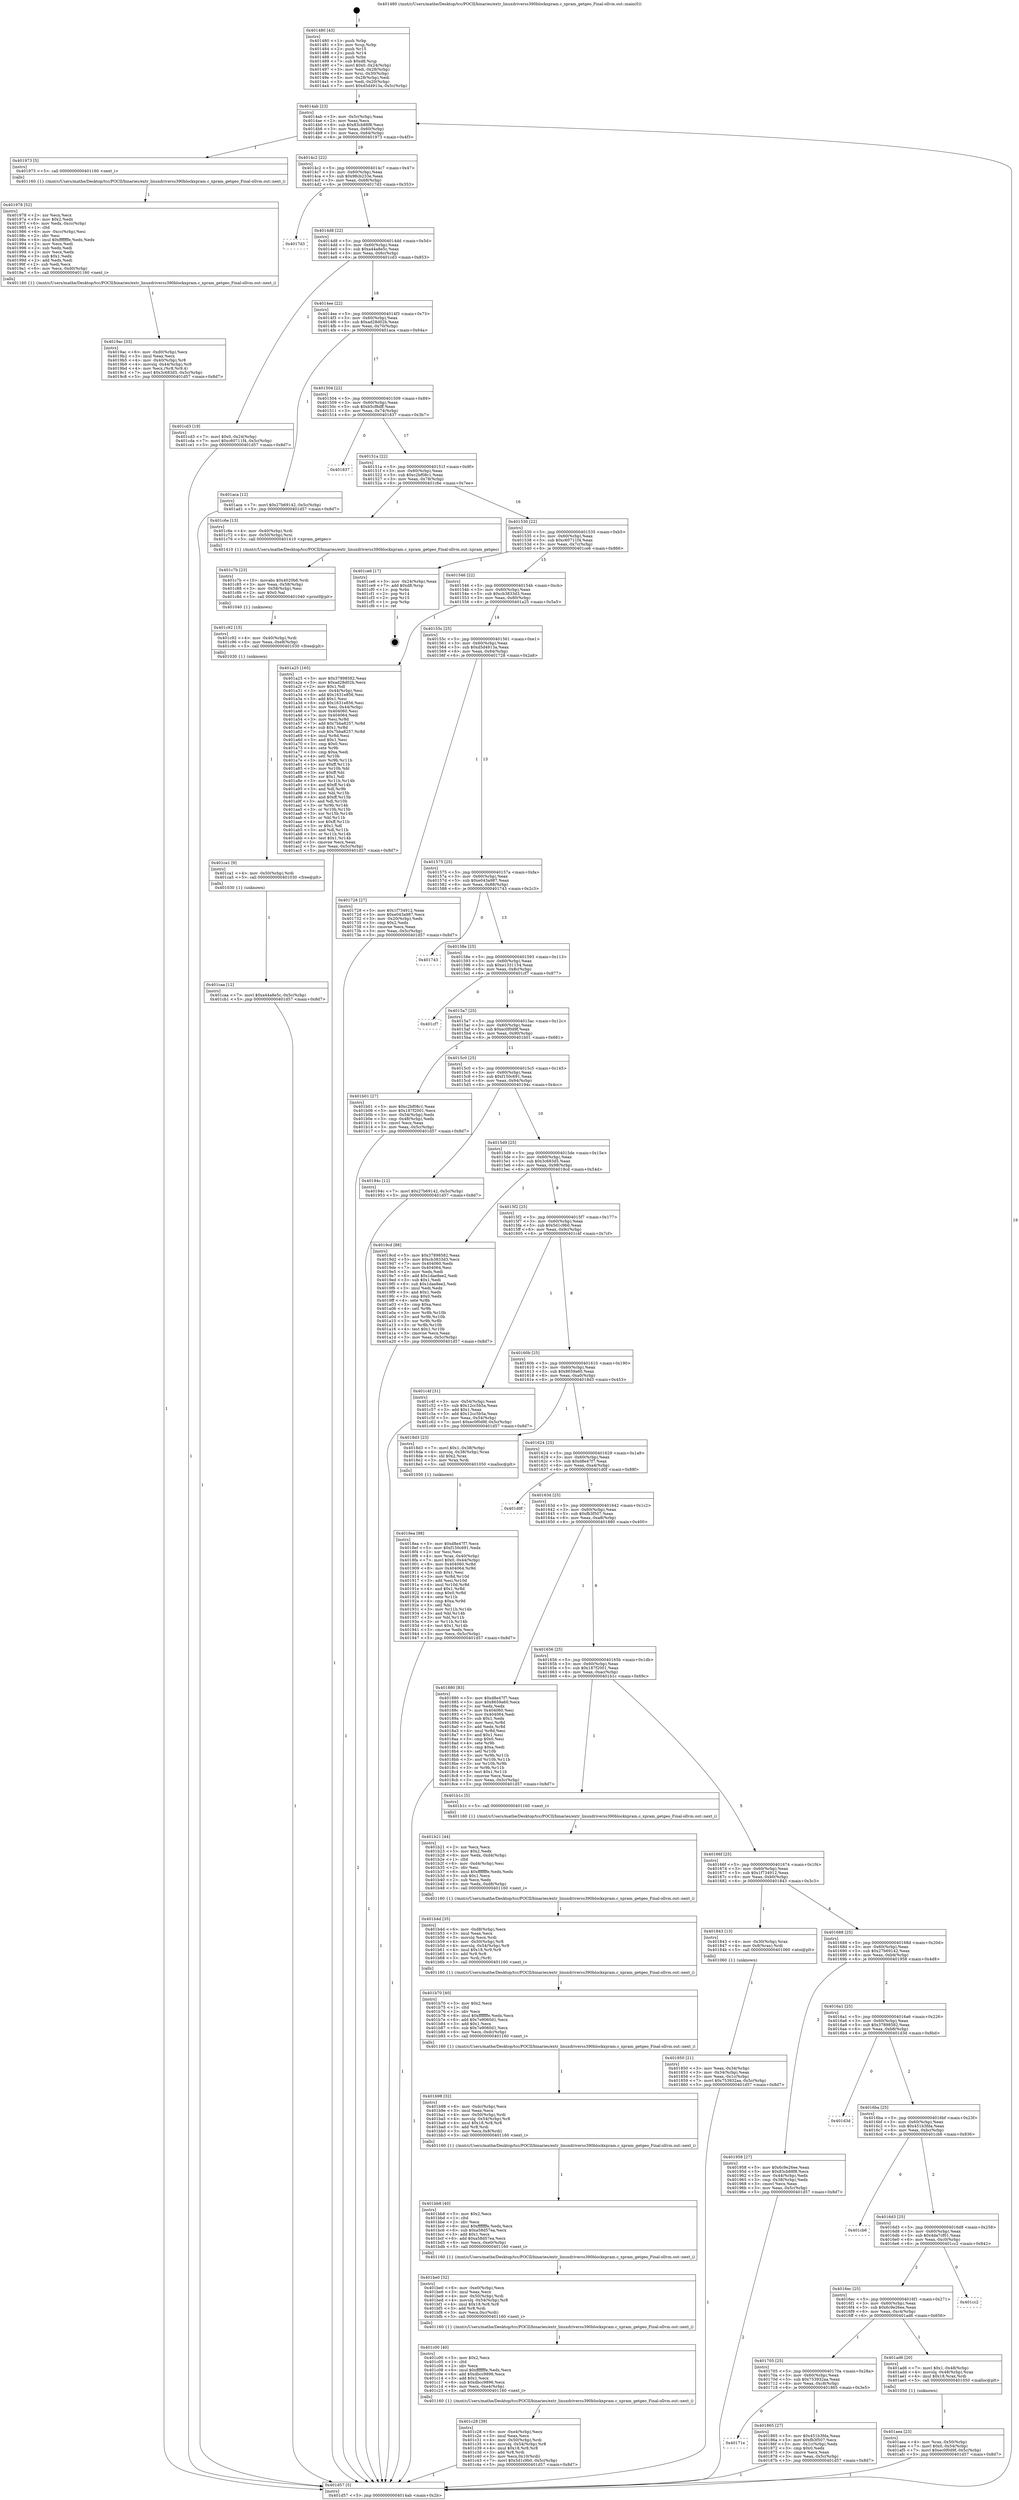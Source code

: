 digraph "0x401480" {
  label = "0x401480 (/mnt/c/Users/mathe/Desktop/tcc/POCII/binaries/extr_linuxdriverss390blockxpram.c_xpram_getgeo_Final-ollvm.out::main(0))"
  labelloc = "t"
  node[shape=record]

  Entry [label="",width=0.3,height=0.3,shape=circle,fillcolor=black,style=filled]
  "0x4014ab" [label="{
     0x4014ab [23]\l
     | [instrs]\l
     &nbsp;&nbsp;0x4014ab \<+3\>: mov -0x5c(%rbp),%eax\l
     &nbsp;&nbsp;0x4014ae \<+2\>: mov %eax,%ecx\l
     &nbsp;&nbsp;0x4014b0 \<+6\>: sub $0x83cb88f8,%ecx\l
     &nbsp;&nbsp;0x4014b6 \<+3\>: mov %eax,-0x60(%rbp)\l
     &nbsp;&nbsp;0x4014b9 \<+3\>: mov %ecx,-0x64(%rbp)\l
     &nbsp;&nbsp;0x4014bc \<+6\>: je 0000000000401973 \<main+0x4f3\>\l
  }"]
  "0x401973" [label="{
     0x401973 [5]\l
     | [instrs]\l
     &nbsp;&nbsp;0x401973 \<+5\>: call 0000000000401160 \<next_i\>\l
     | [calls]\l
     &nbsp;&nbsp;0x401160 \{1\} (/mnt/c/Users/mathe/Desktop/tcc/POCII/binaries/extr_linuxdriverss390blockxpram.c_xpram_getgeo_Final-ollvm.out::next_i)\l
  }"]
  "0x4014c2" [label="{
     0x4014c2 [22]\l
     | [instrs]\l
     &nbsp;&nbsp;0x4014c2 \<+5\>: jmp 00000000004014c7 \<main+0x47\>\l
     &nbsp;&nbsp;0x4014c7 \<+3\>: mov -0x60(%rbp),%eax\l
     &nbsp;&nbsp;0x4014ca \<+5\>: sub $0x98cb233e,%eax\l
     &nbsp;&nbsp;0x4014cf \<+3\>: mov %eax,-0x68(%rbp)\l
     &nbsp;&nbsp;0x4014d2 \<+6\>: je 00000000004017d3 \<main+0x353\>\l
  }"]
  Exit [label="",width=0.3,height=0.3,shape=circle,fillcolor=black,style=filled,peripheries=2]
  "0x4017d3" [label="{
     0x4017d3\l
  }", style=dashed]
  "0x4014d8" [label="{
     0x4014d8 [22]\l
     | [instrs]\l
     &nbsp;&nbsp;0x4014d8 \<+5\>: jmp 00000000004014dd \<main+0x5d\>\l
     &nbsp;&nbsp;0x4014dd \<+3\>: mov -0x60(%rbp),%eax\l
     &nbsp;&nbsp;0x4014e0 \<+5\>: sub $0xa44a8e5c,%eax\l
     &nbsp;&nbsp;0x4014e5 \<+3\>: mov %eax,-0x6c(%rbp)\l
     &nbsp;&nbsp;0x4014e8 \<+6\>: je 0000000000401cd3 \<main+0x853\>\l
  }"]
  "0x401caa" [label="{
     0x401caa [12]\l
     | [instrs]\l
     &nbsp;&nbsp;0x401caa \<+7\>: movl $0xa44a8e5c,-0x5c(%rbp)\l
     &nbsp;&nbsp;0x401cb1 \<+5\>: jmp 0000000000401d57 \<main+0x8d7\>\l
  }"]
  "0x401cd3" [label="{
     0x401cd3 [19]\l
     | [instrs]\l
     &nbsp;&nbsp;0x401cd3 \<+7\>: movl $0x0,-0x24(%rbp)\l
     &nbsp;&nbsp;0x401cda \<+7\>: movl $0xc60711f4,-0x5c(%rbp)\l
     &nbsp;&nbsp;0x401ce1 \<+5\>: jmp 0000000000401d57 \<main+0x8d7\>\l
  }"]
  "0x4014ee" [label="{
     0x4014ee [22]\l
     | [instrs]\l
     &nbsp;&nbsp;0x4014ee \<+5\>: jmp 00000000004014f3 \<main+0x73\>\l
     &nbsp;&nbsp;0x4014f3 \<+3\>: mov -0x60(%rbp),%eax\l
     &nbsp;&nbsp;0x4014f6 \<+5\>: sub $0xad28d02b,%eax\l
     &nbsp;&nbsp;0x4014fb \<+3\>: mov %eax,-0x70(%rbp)\l
     &nbsp;&nbsp;0x4014fe \<+6\>: je 0000000000401aca \<main+0x64a\>\l
  }"]
  "0x401ca1" [label="{
     0x401ca1 [9]\l
     | [instrs]\l
     &nbsp;&nbsp;0x401ca1 \<+4\>: mov -0x50(%rbp),%rdi\l
     &nbsp;&nbsp;0x401ca5 \<+5\>: call 0000000000401030 \<free@plt\>\l
     | [calls]\l
     &nbsp;&nbsp;0x401030 \{1\} (unknown)\l
  }"]
  "0x401aca" [label="{
     0x401aca [12]\l
     | [instrs]\l
     &nbsp;&nbsp;0x401aca \<+7\>: movl $0x27b69142,-0x5c(%rbp)\l
     &nbsp;&nbsp;0x401ad1 \<+5\>: jmp 0000000000401d57 \<main+0x8d7\>\l
  }"]
  "0x401504" [label="{
     0x401504 [22]\l
     | [instrs]\l
     &nbsp;&nbsp;0x401504 \<+5\>: jmp 0000000000401509 \<main+0x89\>\l
     &nbsp;&nbsp;0x401509 \<+3\>: mov -0x60(%rbp),%eax\l
     &nbsp;&nbsp;0x40150c \<+5\>: sub $0xb5cf8dff,%eax\l
     &nbsp;&nbsp;0x401511 \<+3\>: mov %eax,-0x74(%rbp)\l
     &nbsp;&nbsp;0x401514 \<+6\>: je 0000000000401837 \<main+0x3b7\>\l
  }"]
  "0x401c92" [label="{
     0x401c92 [15]\l
     | [instrs]\l
     &nbsp;&nbsp;0x401c92 \<+4\>: mov -0x40(%rbp),%rdi\l
     &nbsp;&nbsp;0x401c96 \<+6\>: mov %eax,-0xe8(%rbp)\l
     &nbsp;&nbsp;0x401c9c \<+5\>: call 0000000000401030 \<free@plt\>\l
     | [calls]\l
     &nbsp;&nbsp;0x401030 \{1\} (unknown)\l
  }"]
  "0x401837" [label="{
     0x401837\l
  }", style=dashed]
  "0x40151a" [label="{
     0x40151a [22]\l
     | [instrs]\l
     &nbsp;&nbsp;0x40151a \<+5\>: jmp 000000000040151f \<main+0x9f\>\l
     &nbsp;&nbsp;0x40151f \<+3\>: mov -0x60(%rbp),%eax\l
     &nbsp;&nbsp;0x401522 \<+5\>: sub $0xc2bf08c1,%eax\l
     &nbsp;&nbsp;0x401527 \<+3\>: mov %eax,-0x78(%rbp)\l
     &nbsp;&nbsp;0x40152a \<+6\>: je 0000000000401c6e \<main+0x7ee\>\l
  }"]
  "0x401c7b" [label="{
     0x401c7b [23]\l
     | [instrs]\l
     &nbsp;&nbsp;0x401c7b \<+10\>: movabs $0x4020b6,%rdi\l
     &nbsp;&nbsp;0x401c85 \<+3\>: mov %eax,-0x58(%rbp)\l
     &nbsp;&nbsp;0x401c88 \<+3\>: mov -0x58(%rbp),%esi\l
     &nbsp;&nbsp;0x401c8b \<+2\>: mov $0x0,%al\l
     &nbsp;&nbsp;0x401c8d \<+5\>: call 0000000000401040 \<printf@plt\>\l
     | [calls]\l
     &nbsp;&nbsp;0x401040 \{1\} (unknown)\l
  }"]
  "0x401c6e" [label="{
     0x401c6e [13]\l
     | [instrs]\l
     &nbsp;&nbsp;0x401c6e \<+4\>: mov -0x40(%rbp),%rdi\l
     &nbsp;&nbsp;0x401c72 \<+4\>: mov -0x50(%rbp),%rsi\l
     &nbsp;&nbsp;0x401c76 \<+5\>: call 0000000000401410 \<xpram_getgeo\>\l
     | [calls]\l
     &nbsp;&nbsp;0x401410 \{1\} (/mnt/c/Users/mathe/Desktop/tcc/POCII/binaries/extr_linuxdriverss390blockxpram.c_xpram_getgeo_Final-ollvm.out::xpram_getgeo)\l
  }"]
  "0x401530" [label="{
     0x401530 [22]\l
     | [instrs]\l
     &nbsp;&nbsp;0x401530 \<+5\>: jmp 0000000000401535 \<main+0xb5\>\l
     &nbsp;&nbsp;0x401535 \<+3\>: mov -0x60(%rbp),%eax\l
     &nbsp;&nbsp;0x401538 \<+5\>: sub $0xc60711f4,%eax\l
     &nbsp;&nbsp;0x40153d \<+3\>: mov %eax,-0x7c(%rbp)\l
     &nbsp;&nbsp;0x401540 \<+6\>: je 0000000000401ce6 \<main+0x866\>\l
  }"]
  "0x401c28" [label="{
     0x401c28 [39]\l
     | [instrs]\l
     &nbsp;&nbsp;0x401c28 \<+6\>: mov -0xe4(%rbp),%ecx\l
     &nbsp;&nbsp;0x401c2e \<+3\>: imul %eax,%ecx\l
     &nbsp;&nbsp;0x401c31 \<+4\>: mov -0x50(%rbp),%rdi\l
     &nbsp;&nbsp;0x401c35 \<+4\>: movslq -0x54(%rbp),%r8\l
     &nbsp;&nbsp;0x401c39 \<+4\>: imul $0x18,%r8,%r8\l
     &nbsp;&nbsp;0x401c3d \<+3\>: add %r8,%rdi\l
     &nbsp;&nbsp;0x401c40 \<+3\>: mov %ecx,0x10(%rdi)\l
     &nbsp;&nbsp;0x401c43 \<+7\>: movl $0x5d1c9b0,-0x5c(%rbp)\l
     &nbsp;&nbsp;0x401c4a \<+5\>: jmp 0000000000401d57 \<main+0x8d7\>\l
  }"]
  "0x401ce6" [label="{
     0x401ce6 [17]\l
     | [instrs]\l
     &nbsp;&nbsp;0x401ce6 \<+3\>: mov -0x24(%rbp),%eax\l
     &nbsp;&nbsp;0x401ce9 \<+7\>: add $0xd8,%rsp\l
     &nbsp;&nbsp;0x401cf0 \<+1\>: pop %rbx\l
     &nbsp;&nbsp;0x401cf1 \<+2\>: pop %r14\l
     &nbsp;&nbsp;0x401cf3 \<+2\>: pop %r15\l
     &nbsp;&nbsp;0x401cf5 \<+1\>: pop %rbp\l
     &nbsp;&nbsp;0x401cf6 \<+1\>: ret\l
  }"]
  "0x401546" [label="{
     0x401546 [22]\l
     | [instrs]\l
     &nbsp;&nbsp;0x401546 \<+5\>: jmp 000000000040154b \<main+0xcb\>\l
     &nbsp;&nbsp;0x40154b \<+3\>: mov -0x60(%rbp),%eax\l
     &nbsp;&nbsp;0x40154e \<+5\>: sub $0xcb3833d3,%eax\l
     &nbsp;&nbsp;0x401553 \<+3\>: mov %eax,-0x80(%rbp)\l
     &nbsp;&nbsp;0x401556 \<+6\>: je 0000000000401a25 \<main+0x5a5\>\l
  }"]
  "0x401c00" [label="{
     0x401c00 [40]\l
     | [instrs]\l
     &nbsp;&nbsp;0x401c00 \<+5\>: mov $0x2,%ecx\l
     &nbsp;&nbsp;0x401c05 \<+1\>: cltd\l
     &nbsp;&nbsp;0x401c06 \<+2\>: idiv %ecx\l
     &nbsp;&nbsp;0x401c08 \<+6\>: imul $0xfffffffe,%edx,%ecx\l
     &nbsp;&nbsp;0x401c0e \<+6\>: add $0xdbcc9896,%ecx\l
     &nbsp;&nbsp;0x401c14 \<+3\>: add $0x1,%ecx\l
     &nbsp;&nbsp;0x401c17 \<+6\>: sub $0xdbcc9896,%ecx\l
     &nbsp;&nbsp;0x401c1d \<+6\>: mov %ecx,-0xe4(%rbp)\l
     &nbsp;&nbsp;0x401c23 \<+5\>: call 0000000000401160 \<next_i\>\l
     | [calls]\l
     &nbsp;&nbsp;0x401160 \{1\} (/mnt/c/Users/mathe/Desktop/tcc/POCII/binaries/extr_linuxdriverss390blockxpram.c_xpram_getgeo_Final-ollvm.out::next_i)\l
  }"]
  "0x401a25" [label="{
     0x401a25 [165]\l
     | [instrs]\l
     &nbsp;&nbsp;0x401a25 \<+5\>: mov $0x37898582,%eax\l
     &nbsp;&nbsp;0x401a2a \<+5\>: mov $0xad28d02b,%ecx\l
     &nbsp;&nbsp;0x401a2f \<+2\>: mov $0x1,%dl\l
     &nbsp;&nbsp;0x401a31 \<+3\>: mov -0x44(%rbp),%esi\l
     &nbsp;&nbsp;0x401a34 \<+6\>: add $0x1631e856,%esi\l
     &nbsp;&nbsp;0x401a3a \<+3\>: add $0x1,%esi\l
     &nbsp;&nbsp;0x401a3d \<+6\>: sub $0x1631e856,%esi\l
     &nbsp;&nbsp;0x401a43 \<+3\>: mov %esi,-0x44(%rbp)\l
     &nbsp;&nbsp;0x401a46 \<+7\>: mov 0x404060,%esi\l
     &nbsp;&nbsp;0x401a4d \<+7\>: mov 0x404064,%edi\l
     &nbsp;&nbsp;0x401a54 \<+3\>: mov %esi,%r8d\l
     &nbsp;&nbsp;0x401a57 \<+7\>: add $0x7bba8257,%r8d\l
     &nbsp;&nbsp;0x401a5e \<+4\>: sub $0x1,%r8d\l
     &nbsp;&nbsp;0x401a62 \<+7\>: sub $0x7bba8257,%r8d\l
     &nbsp;&nbsp;0x401a69 \<+4\>: imul %r8d,%esi\l
     &nbsp;&nbsp;0x401a6d \<+3\>: and $0x1,%esi\l
     &nbsp;&nbsp;0x401a70 \<+3\>: cmp $0x0,%esi\l
     &nbsp;&nbsp;0x401a73 \<+4\>: sete %r9b\l
     &nbsp;&nbsp;0x401a77 \<+3\>: cmp $0xa,%edi\l
     &nbsp;&nbsp;0x401a7a \<+4\>: setl %r10b\l
     &nbsp;&nbsp;0x401a7e \<+3\>: mov %r9b,%r11b\l
     &nbsp;&nbsp;0x401a81 \<+4\>: xor $0xff,%r11b\l
     &nbsp;&nbsp;0x401a85 \<+3\>: mov %r10b,%bl\l
     &nbsp;&nbsp;0x401a88 \<+3\>: xor $0xff,%bl\l
     &nbsp;&nbsp;0x401a8b \<+3\>: xor $0x1,%dl\l
     &nbsp;&nbsp;0x401a8e \<+3\>: mov %r11b,%r14b\l
     &nbsp;&nbsp;0x401a91 \<+4\>: and $0xff,%r14b\l
     &nbsp;&nbsp;0x401a95 \<+3\>: and %dl,%r9b\l
     &nbsp;&nbsp;0x401a98 \<+3\>: mov %bl,%r15b\l
     &nbsp;&nbsp;0x401a9b \<+4\>: and $0xff,%r15b\l
     &nbsp;&nbsp;0x401a9f \<+3\>: and %dl,%r10b\l
     &nbsp;&nbsp;0x401aa2 \<+3\>: or %r9b,%r14b\l
     &nbsp;&nbsp;0x401aa5 \<+3\>: or %r10b,%r15b\l
     &nbsp;&nbsp;0x401aa8 \<+3\>: xor %r15b,%r14b\l
     &nbsp;&nbsp;0x401aab \<+3\>: or %bl,%r11b\l
     &nbsp;&nbsp;0x401aae \<+4\>: xor $0xff,%r11b\l
     &nbsp;&nbsp;0x401ab2 \<+3\>: or $0x1,%dl\l
     &nbsp;&nbsp;0x401ab5 \<+3\>: and %dl,%r11b\l
     &nbsp;&nbsp;0x401ab8 \<+3\>: or %r11b,%r14b\l
     &nbsp;&nbsp;0x401abb \<+4\>: test $0x1,%r14b\l
     &nbsp;&nbsp;0x401abf \<+3\>: cmovne %ecx,%eax\l
     &nbsp;&nbsp;0x401ac2 \<+3\>: mov %eax,-0x5c(%rbp)\l
     &nbsp;&nbsp;0x401ac5 \<+5\>: jmp 0000000000401d57 \<main+0x8d7\>\l
  }"]
  "0x40155c" [label="{
     0x40155c [25]\l
     | [instrs]\l
     &nbsp;&nbsp;0x40155c \<+5\>: jmp 0000000000401561 \<main+0xe1\>\l
     &nbsp;&nbsp;0x401561 \<+3\>: mov -0x60(%rbp),%eax\l
     &nbsp;&nbsp;0x401564 \<+5\>: sub $0xd5d4913a,%eax\l
     &nbsp;&nbsp;0x401569 \<+6\>: mov %eax,-0x84(%rbp)\l
     &nbsp;&nbsp;0x40156f \<+6\>: je 0000000000401728 \<main+0x2a8\>\l
  }"]
  "0x401be0" [label="{
     0x401be0 [32]\l
     | [instrs]\l
     &nbsp;&nbsp;0x401be0 \<+6\>: mov -0xe0(%rbp),%ecx\l
     &nbsp;&nbsp;0x401be6 \<+3\>: imul %eax,%ecx\l
     &nbsp;&nbsp;0x401be9 \<+4\>: mov -0x50(%rbp),%rdi\l
     &nbsp;&nbsp;0x401bed \<+4\>: movslq -0x54(%rbp),%r8\l
     &nbsp;&nbsp;0x401bf1 \<+4\>: imul $0x18,%r8,%r8\l
     &nbsp;&nbsp;0x401bf5 \<+3\>: add %r8,%rdi\l
     &nbsp;&nbsp;0x401bf8 \<+3\>: mov %ecx,0xc(%rdi)\l
     &nbsp;&nbsp;0x401bfb \<+5\>: call 0000000000401160 \<next_i\>\l
     | [calls]\l
     &nbsp;&nbsp;0x401160 \{1\} (/mnt/c/Users/mathe/Desktop/tcc/POCII/binaries/extr_linuxdriverss390blockxpram.c_xpram_getgeo_Final-ollvm.out::next_i)\l
  }"]
  "0x401728" [label="{
     0x401728 [27]\l
     | [instrs]\l
     &nbsp;&nbsp;0x401728 \<+5\>: mov $0x1f734912,%eax\l
     &nbsp;&nbsp;0x40172d \<+5\>: mov $0xe043a987,%ecx\l
     &nbsp;&nbsp;0x401732 \<+3\>: mov -0x20(%rbp),%edx\l
     &nbsp;&nbsp;0x401735 \<+3\>: cmp $0x2,%edx\l
     &nbsp;&nbsp;0x401738 \<+3\>: cmovne %ecx,%eax\l
     &nbsp;&nbsp;0x40173b \<+3\>: mov %eax,-0x5c(%rbp)\l
     &nbsp;&nbsp;0x40173e \<+5\>: jmp 0000000000401d57 \<main+0x8d7\>\l
  }"]
  "0x401575" [label="{
     0x401575 [25]\l
     | [instrs]\l
     &nbsp;&nbsp;0x401575 \<+5\>: jmp 000000000040157a \<main+0xfa\>\l
     &nbsp;&nbsp;0x40157a \<+3\>: mov -0x60(%rbp),%eax\l
     &nbsp;&nbsp;0x40157d \<+5\>: sub $0xe043a987,%eax\l
     &nbsp;&nbsp;0x401582 \<+6\>: mov %eax,-0x88(%rbp)\l
     &nbsp;&nbsp;0x401588 \<+6\>: je 0000000000401743 \<main+0x2c3\>\l
  }"]
  "0x401d57" [label="{
     0x401d57 [5]\l
     | [instrs]\l
     &nbsp;&nbsp;0x401d57 \<+5\>: jmp 00000000004014ab \<main+0x2b\>\l
  }"]
  "0x401480" [label="{
     0x401480 [43]\l
     | [instrs]\l
     &nbsp;&nbsp;0x401480 \<+1\>: push %rbp\l
     &nbsp;&nbsp;0x401481 \<+3\>: mov %rsp,%rbp\l
     &nbsp;&nbsp;0x401484 \<+2\>: push %r15\l
     &nbsp;&nbsp;0x401486 \<+2\>: push %r14\l
     &nbsp;&nbsp;0x401488 \<+1\>: push %rbx\l
     &nbsp;&nbsp;0x401489 \<+7\>: sub $0xd8,%rsp\l
     &nbsp;&nbsp;0x401490 \<+7\>: movl $0x0,-0x24(%rbp)\l
     &nbsp;&nbsp;0x401497 \<+3\>: mov %edi,-0x28(%rbp)\l
     &nbsp;&nbsp;0x40149a \<+4\>: mov %rsi,-0x30(%rbp)\l
     &nbsp;&nbsp;0x40149e \<+3\>: mov -0x28(%rbp),%edi\l
     &nbsp;&nbsp;0x4014a1 \<+3\>: mov %edi,-0x20(%rbp)\l
     &nbsp;&nbsp;0x4014a4 \<+7\>: movl $0xd5d4913a,-0x5c(%rbp)\l
  }"]
  "0x401bb8" [label="{
     0x401bb8 [40]\l
     | [instrs]\l
     &nbsp;&nbsp;0x401bb8 \<+5\>: mov $0x2,%ecx\l
     &nbsp;&nbsp;0x401bbd \<+1\>: cltd\l
     &nbsp;&nbsp;0x401bbe \<+2\>: idiv %ecx\l
     &nbsp;&nbsp;0x401bc0 \<+6\>: imul $0xfffffffe,%edx,%ecx\l
     &nbsp;&nbsp;0x401bc6 \<+6\>: sub $0xa58d57ea,%ecx\l
     &nbsp;&nbsp;0x401bcc \<+3\>: add $0x1,%ecx\l
     &nbsp;&nbsp;0x401bcf \<+6\>: add $0xa58d57ea,%ecx\l
     &nbsp;&nbsp;0x401bd5 \<+6\>: mov %ecx,-0xe0(%rbp)\l
     &nbsp;&nbsp;0x401bdb \<+5\>: call 0000000000401160 \<next_i\>\l
     | [calls]\l
     &nbsp;&nbsp;0x401160 \{1\} (/mnt/c/Users/mathe/Desktop/tcc/POCII/binaries/extr_linuxdriverss390blockxpram.c_xpram_getgeo_Final-ollvm.out::next_i)\l
  }"]
  "0x401743" [label="{
     0x401743\l
  }", style=dashed]
  "0x40158e" [label="{
     0x40158e [25]\l
     | [instrs]\l
     &nbsp;&nbsp;0x40158e \<+5\>: jmp 0000000000401593 \<main+0x113\>\l
     &nbsp;&nbsp;0x401593 \<+3\>: mov -0x60(%rbp),%eax\l
     &nbsp;&nbsp;0x401596 \<+5\>: sub $0xe1331154,%eax\l
     &nbsp;&nbsp;0x40159b \<+6\>: mov %eax,-0x8c(%rbp)\l
     &nbsp;&nbsp;0x4015a1 \<+6\>: je 0000000000401cf7 \<main+0x877\>\l
  }"]
  "0x401b98" [label="{
     0x401b98 [32]\l
     | [instrs]\l
     &nbsp;&nbsp;0x401b98 \<+6\>: mov -0xdc(%rbp),%ecx\l
     &nbsp;&nbsp;0x401b9e \<+3\>: imul %eax,%ecx\l
     &nbsp;&nbsp;0x401ba1 \<+4\>: mov -0x50(%rbp),%rdi\l
     &nbsp;&nbsp;0x401ba5 \<+4\>: movslq -0x54(%rbp),%r8\l
     &nbsp;&nbsp;0x401ba9 \<+4\>: imul $0x18,%r8,%r8\l
     &nbsp;&nbsp;0x401bad \<+3\>: add %r8,%rdi\l
     &nbsp;&nbsp;0x401bb0 \<+3\>: mov %ecx,0x8(%rdi)\l
     &nbsp;&nbsp;0x401bb3 \<+5\>: call 0000000000401160 \<next_i\>\l
     | [calls]\l
     &nbsp;&nbsp;0x401160 \{1\} (/mnt/c/Users/mathe/Desktop/tcc/POCII/binaries/extr_linuxdriverss390blockxpram.c_xpram_getgeo_Final-ollvm.out::next_i)\l
  }"]
  "0x401cf7" [label="{
     0x401cf7\l
  }", style=dashed]
  "0x4015a7" [label="{
     0x4015a7 [25]\l
     | [instrs]\l
     &nbsp;&nbsp;0x4015a7 \<+5\>: jmp 00000000004015ac \<main+0x12c\>\l
     &nbsp;&nbsp;0x4015ac \<+3\>: mov -0x60(%rbp),%eax\l
     &nbsp;&nbsp;0x4015af \<+5\>: sub $0xec0f0d9f,%eax\l
     &nbsp;&nbsp;0x4015b4 \<+6\>: mov %eax,-0x90(%rbp)\l
     &nbsp;&nbsp;0x4015ba \<+6\>: je 0000000000401b01 \<main+0x681\>\l
  }"]
  "0x401b70" [label="{
     0x401b70 [40]\l
     | [instrs]\l
     &nbsp;&nbsp;0x401b70 \<+5\>: mov $0x2,%ecx\l
     &nbsp;&nbsp;0x401b75 \<+1\>: cltd\l
     &nbsp;&nbsp;0x401b76 \<+2\>: idiv %ecx\l
     &nbsp;&nbsp;0x401b78 \<+6\>: imul $0xfffffffe,%edx,%ecx\l
     &nbsp;&nbsp;0x401b7e \<+6\>: add $0x7e9060d1,%ecx\l
     &nbsp;&nbsp;0x401b84 \<+3\>: add $0x1,%ecx\l
     &nbsp;&nbsp;0x401b87 \<+6\>: sub $0x7e9060d1,%ecx\l
     &nbsp;&nbsp;0x401b8d \<+6\>: mov %ecx,-0xdc(%rbp)\l
     &nbsp;&nbsp;0x401b93 \<+5\>: call 0000000000401160 \<next_i\>\l
     | [calls]\l
     &nbsp;&nbsp;0x401160 \{1\} (/mnt/c/Users/mathe/Desktop/tcc/POCII/binaries/extr_linuxdriverss390blockxpram.c_xpram_getgeo_Final-ollvm.out::next_i)\l
  }"]
  "0x401b01" [label="{
     0x401b01 [27]\l
     | [instrs]\l
     &nbsp;&nbsp;0x401b01 \<+5\>: mov $0xc2bf08c1,%eax\l
     &nbsp;&nbsp;0x401b06 \<+5\>: mov $0x187f2001,%ecx\l
     &nbsp;&nbsp;0x401b0b \<+3\>: mov -0x54(%rbp),%edx\l
     &nbsp;&nbsp;0x401b0e \<+3\>: cmp -0x48(%rbp),%edx\l
     &nbsp;&nbsp;0x401b11 \<+3\>: cmovl %ecx,%eax\l
     &nbsp;&nbsp;0x401b14 \<+3\>: mov %eax,-0x5c(%rbp)\l
     &nbsp;&nbsp;0x401b17 \<+5\>: jmp 0000000000401d57 \<main+0x8d7\>\l
  }"]
  "0x4015c0" [label="{
     0x4015c0 [25]\l
     | [instrs]\l
     &nbsp;&nbsp;0x4015c0 \<+5\>: jmp 00000000004015c5 \<main+0x145\>\l
     &nbsp;&nbsp;0x4015c5 \<+3\>: mov -0x60(%rbp),%eax\l
     &nbsp;&nbsp;0x4015c8 \<+5\>: sub $0xf150c691,%eax\l
     &nbsp;&nbsp;0x4015cd \<+6\>: mov %eax,-0x94(%rbp)\l
     &nbsp;&nbsp;0x4015d3 \<+6\>: je 000000000040194c \<main+0x4cc\>\l
  }"]
  "0x401b4d" [label="{
     0x401b4d [35]\l
     | [instrs]\l
     &nbsp;&nbsp;0x401b4d \<+6\>: mov -0xd8(%rbp),%ecx\l
     &nbsp;&nbsp;0x401b53 \<+3\>: imul %eax,%ecx\l
     &nbsp;&nbsp;0x401b56 \<+3\>: movslq %ecx,%rdi\l
     &nbsp;&nbsp;0x401b59 \<+4\>: mov -0x50(%rbp),%r8\l
     &nbsp;&nbsp;0x401b5d \<+4\>: movslq -0x54(%rbp),%r9\l
     &nbsp;&nbsp;0x401b61 \<+4\>: imul $0x18,%r9,%r9\l
     &nbsp;&nbsp;0x401b65 \<+3\>: add %r9,%r8\l
     &nbsp;&nbsp;0x401b68 \<+3\>: mov %rdi,(%r8)\l
     &nbsp;&nbsp;0x401b6b \<+5\>: call 0000000000401160 \<next_i\>\l
     | [calls]\l
     &nbsp;&nbsp;0x401160 \{1\} (/mnt/c/Users/mathe/Desktop/tcc/POCII/binaries/extr_linuxdriverss390blockxpram.c_xpram_getgeo_Final-ollvm.out::next_i)\l
  }"]
  "0x40194c" [label="{
     0x40194c [12]\l
     | [instrs]\l
     &nbsp;&nbsp;0x40194c \<+7\>: movl $0x27b69142,-0x5c(%rbp)\l
     &nbsp;&nbsp;0x401953 \<+5\>: jmp 0000000000401d57 \<main+0x8d7\>\l
  }"]
  "0x4015d9" [label="{
     0x4015d9 [25]\l
     | [instrs]\l
     &nbsp;&nbsp;0x4015d9 \<+5\>: jmp 00000000004015de \<main+0x15e\>\l
     &nbsp;&nbsp;0x4015de \<+3\>: mov -0x60(%rbp),%eax\l
     &nbsp;&nbsp;0x4015e1 \<+5\>: sub $0x3c683d5,%eax\l
     &nbsp;&nbsp;0x4015e6 \<+6\>: mov %eax,-0x98(%rbp)\l
     &nbsp;&nbsp;0x4015ec \<+6\>: je 00000000004019cd \<main+0x54d\>\l
  }"]
  "0x401b21" [label="{
     0x401b21 [44]\l
     | [instrs]\l
     &nbsp;&nbsp;0x401b21 \<+2\>: xor %ecx,%ecx\l
     &nbsp;&nbsp;0x401b23 \<+5\>: mov $0x2,%edx\l
     &nbsp;&nbsp;0x401b28 \<+6\>: mov %edx,-0xd4(%rbp)\l
     &nbsp;&nbsp;0x401b2e \<+1\>: cltd\l
     &nbsp;&nbsp;0x401b2f \<+6\>: mov -0xd4(%rbp),%esi\l
     &nbsp;&nbsp;0x401b35 \<+2\>: idiv %esi\l
     &nbsp;&nbsp;0x401b37 \<+6\>: imul $0xfffffffe,%edx,%edx\l
     &nbsp;&nbsp;0x401b3d \<+3\>: sub $0x1,%ecx\l
     &nbsp;&nbsp;0x401b40 \<+2\>: sub %ecx,%edx\l
     &nbsp;&nbsp;0x401b42 \<+6\>: mov %edx,-0xd8(%rbp)\l
     &nbsp;&nbsp;0x401b48 \<+5\>: call 0000000000401160 \<next_i\>\l
     | [calls]\l
     &nbsp;&nbsp;0x401160 \{1\} (/mnt/c/Users/mathe/Desktop/tcc/POCII/binaries/extr_linuxdriverss390blockxpram.c_xpram_getgeo_Final-ollvm.out::next_i)\l
  }"]
  "0x4019cd" [label="{
     0x4019cd [88]\l
     | [instrs]\l
     &nbsp;&nbsp;0x4019cd \<+5\>: mov $0x37898582,%eax\l
     &nbsp;&nbsp;0x4019d2 \<+5\>: mov $0xcb3833d3,%ecx\l
     &nbsp;&nbsp;0x4019d7 \<+7\>: mov 0x404060,%edx\l
     &nbsp;&nbsp;0x4019de \<+7\>: mov 0x404064,%esi\l
     &nbsp;&nbsp;0x4019e5 \<+2\>: mov %edx,%edi\l
     &nbsp;&nbsp;0x4019e7 \<+6\>: add $0x1dae8ee2,%edi\l
     &nbsp;&nbsp;0x4019ed \<+3\>: sub $0x1,%edi\l
     &nbsp;&nbsp;0x4019f0 \<+6\>: sub $0x1dae8ee2,%edi\l
     &nbsp;&nbsp;0x4019f6 \<+3\>: imul %edi,%edx\l
     &nbsp;&nbsp;0x4019f9 \<+3\>: and $0x1,%edx\l
     &nbsp;&nbsp;0x4019fc \<+3\>: cmp $0x0,%edx\l
     &nbsp;&nbsp;0x4019ff \<+4\>: sete %r8b\l
     &nbsp;&nbsp;0x401a03 \<+3\>: cmp $0xa,%esi\l
     &nbsp;&nbsp;0x401a06 \<+4\>: setl %r9b\l
     &nbsp;&nbsp;0x401a0a \<+3\>: mov %r8b,%r10b\l
     &nbsp;&nbsp;0x401a0d \<+3\>: and %r9b,%r10b\l
     &nbsp;&nbsp;0x401a10 \<+3\>: xor %r9b,%r8b\l
     &nbsp;&nbsp;0x401a13 \<+3\>: or %r8b,%r10b\l
     &nbsp;&nbsp;0x401a16 \<+4\>: test $0x1,%r10b\l
     &nbsp;&nbsp;0x401a1a \<+3\>: cmovne %ecx,%eax\l
     &nbsp;&nbsp;0x401a1d \<+3\>: mov %eax,-0x5c(%rbp)\l
     &nbsp;&nbsp;0x401a20 \<+5\>: jmp 0000000000401d57 \<main+0x8d7\>\l
  }"]
  "0x4015f2" [label="{
     0x4015f2 [25]\l
     | [instrs]\l
     &nbsp;&nbsp;0x4015f2 \<+5\>: jmp 00000000004015f7 \<main+0x177\>\l
     &nbsp;&nbsp;0x4015f7 \<+3\>: mov -0x60(%rbp),%eax\l
     &nbsp;&nbsp;0x4015fa \<+5\>: sub $0x5d1c9b0,%eax\l
     &nbsp;&nbsp;0x4015ff \<+6\>: mov %eax,-0x9c(%rbp)\l
     &nbsp;&nbsp;0x401605 \<+6\>: je 0000000000401c4f \<main+0x7cf\>\l
  }"]
  "0x401aea" [label="{
     0x401aea [23]\l
     | [instrs]\l
     &nbsp;&nbsp;0x401aea \<+4\>: mov %rax,-0x50(%rbp)\l
     &nbsp;&nbsp;0x401aee \<+7\>: movl $0x0,-0x54(%rbp)\l
     &nbsp;&nbsp;0x401af5 \<+7\>: movl $0xec0f0d9f,-0x5c(%rbp)\l
     &nbsp;&nbsp;0x401afc \<+5\>: jmp 0000000000401d57 \<main+0x8d7\>\l
  }"]
  "0x401c4f" [label="{
     0x401c4f [31]\l
     | [instrs]\l
     &nbsp;&nbsp;0x401c4f \<+3\>: mov -0x54(%rbp),%eax\l
     &nbsp;&nbsp;0x401c52 \<+5\>: sub $0x12cc5b5a,%eax\l
     &nbsp;&nbsp;0x401c57 \<+3\>: add $0x1,%eax\l
     &nbsp;&nbsp;0x401c5a \<+5\>: add $0x12cc5b5a,%eax\l
     &nbsp;&nbsp;0x401c5f \<+3\>: mov %eax,-0x54(%rbp)\l
     &nbsp;&nbsp;0x401c62 \<+7\>: movl $0xec0f0d9f,-0x5c(%rbp)\l
     &nbsp;&nbsp;0x401c69 \<+5\>: jmp 0000000000401d57 \<main+0x8d7\>\l
  }"]
  "0x40160b" [label="{
     0x40160b [25]\l
     | [instrs]\l
     &nbsp;&nbsp;0x40160b \<+5\>: jmp 0000000000401610 \<main+0x190\>\l
     &nbsp;&nbsp;0x401610 \<+3\>: mov -0x60(%rbp),%eax\l
     &nbsp;&nbsp;0x401613 \<+5\>: sub $0x8659a60,%eax\l
     &nbsp;&nbsp;0x401618 \<+6\>: mov %eax,-0xa0(%rbp)\l
     &nbsp;&nbsp;0x40161e \<+6\>: je 00000000004018d3 \<main+0x453\>\l
  }"]
  "0x4019ac" [label="{
     0x4019ac [33]\l
     | [instrs]\l
     &nbsp;&nbsp;0x4019ac \<+6\>: mov -0xd0(%rbp),%ecx\l
     &nbsp;&nbsp;0x4019b2 \<+3\>: imul %eax,%ecx\l
     &nbsp;&nbsp;0x4019b5 \<+4\>: mov -0x40(%rbp),%r8\l
     &nbsp;&nbsp;0x4019b9 \<+4\>: movslq -0x44(%rbp),%r9\l
     &nbsp;&nbsp;0x4019bd \<+4\>: mov %ecx,(%r8,%r9,4)\l
     &nbsp;&nbsp;0x4019c1 \<+7\>: movl $0x3c683d5,-0x5c(%rbp)\l
     &nbsp;&nbsp;0x4019c8 \<+5\>: jmp 0000000000401d57 \<main+0x8d7\>\l
  }"]
  "0x4018d3" [label="{
     0x4018d3 [23]\l
     | [instrs]\l
     &nbsp;&nbsp;0x4018d3 \<+7\>: movl $0x1,-0x38(%rbp)\l
     &nbsp;&nbsp;0x4018da \<+4\>: movslq -0x38(%rbp),%rax\l
     &nbsp;&nbsp;0x4018de \<+4\>: shl $0x2,%rax\l
     &nbsp;&nbsp;0x4018e2 \<+3\>: mov %rax,%rdi\l
     &nbsp;&nbsp;0x4018e5 \<+5\>: call 0000000000401050 \<malloc@plt\>\l
     | [calls]\l
     &nbsp;&nbsp;0x401050 \{1\} (unknown)\l
  }"]
  "0x401624" [label="{
     0x401624 [25]\l
     | [instrs]\l
     &nbsp;&nbsp;0x401624 \<+5\>: jmp 0000000000401629 \<main+0x1a9\>\l
     &nbsp;&nbsp;0x401629 \<+3\>: mov -0x60(%rbp),%eax\l
     &nbsp;&nbsp;0x40162c \<+5\>: sub $0xd8e47f7,%eax\l
     &nbsp;&nbsp;0x401631 \<+6\>: mov %eax,-0xa4(%rbp)\l
     &nbsp;&nbsp;0x401637 \<+6\>: je 0000000000401d0f \<main+0x88f\>\l
  }"]
  "0x401978" [label="{
     0x401978 [52]\l
     | [instrs]\l
     &nbsp;&nbsp;0x401978 \<+2\>: xor %ecx,%ecx\l
     &nbsp;&nbsp;0x40197a \<+5\>: mov $0x2,%edx\l
     &nbsp;&nbsp;0x40197f \<+6\>: mov %edx,-0xcc(%rbp)\l
     &nbsp;&nbsp;0x401985 \<+1\>: cltd\l
     &nbsp;&nbsp;0x401986 \<+6\>: mov -0xcc(%rbp),%esi\l
     &nbsp;&nbsp;0x40198c \<+2\>: idiv %esi\l
     &nbsp;&nbsp;0x40198e \<+6\>: imul $0xfffffffe,%edx,%edx\l
     &nbsp;&nbsp;0x401994 \<+2\>: mov %ecx,%edi\l
     &nbsp;&nbsp;0x401996 \<+2\>: sub %edx,%edi\l
     &nbsp;&nbsp;0x401998 \<+2\>: mov %ecx,%edx\l
     &nbsp;&nbsp;0x40199a \<+3\>: sub $0x1,%edx\l
     &nbsp;&nbsp;0x40199d \<+2\>: add %edx,%edi\l
     &nbsp;&nbsp;0x40199f \<+2\>: sub %edi,%ecx\l
     &nbsp;&nbsp;0x4019a1 \<+6\>: mov %ecx,-0xd0(%rbp)\l
     &nbsp;&nbsp;0x4019a7 \<+5\>: call 0000000000401160 \<next_i\>\l
     | [calls]\l
     &nbsp;&nbsp;0x401160 \{1\} (/mnt/c/Users/mathe/Desktop/tcc/POCII/binaries/extr_linuxdriverss390blockxpram.c_xpram_getgeo_Final-ollvm.out::next_i)\l
  }"]
  "0x401d0f" [label="{
     0x401d0f\l
  }", style=dashed]
  "0x40163d" [label="{
     0x40163d [25]\l
     | [instrs]\l
     &nbsp;&nbsp;0x40163d \<+5\>: jmp 0000000000401642 \<main+0x1c2\>\l
     &nbsp;&nbsp;0x401642 \<+3\>: mov -0x60(%rbp),%eax\l
     &nbsp;&nbsp;0x401645 \<+5\>: sub $0xfb3f507,%eax\l
     &nbsp;&nbsp;0x40164a \<+6\>: mov %eax,-0xa8(%rbp)\l
     &nbsp;&nbsp;0x401650 \<+6\>: je 0000000000401880 \<main+0x400\>\l
  }"]
  "0x4018ea" [label="{
     0x4018ea [98]\l
     | [instrs]\l
     &nbsp;&nbsp;0x4018ea \<+5\>: mov $0xd8e47f7,%ecx\l
     &nbsp;&nbsp;0x4018ef \<+5\>: mov $0xf150c691,%edx\l
     &nbsp;&nbsp;0x4018f4 \<+2\>: xor %esi,%esi\l
     &nbsp;&nbsp;0x4018f6 \<+4\>: mov %rax,-0x40(%rbp)\l
     &nbsp;&nbsp;0x4018fa \<+7\>: movl $0x0,-0x44(%rbp)\l
     &nbsp;&nbsp;0x401901 \<+8\>: mov 0x404060,%r8d\l
     &nbsp;&nbsp;0x401909 \<+8\>: mov 0x404064,%r9d\l
     &nbsp;&nbsp;0x401911 \<+3\>: sub $0x1,%esi\l
     &nbsp;&nbsp;0x401914 \<+3\>: mov %r8d,%r10d\l
     &nbsp;&nbsp;0x401917 \<+3\>: add %esi,%r10d\l
     &nbsp;&nbsp;0x40191a \<+4\>: imul %r10d,%r8d\l
     &nbsp;&nbsp;0x40191e \<+4\>: and $0x1,%r8d\l
     &nbsp;&nbsp;0x401922 \<+4\>: cmp $0x0,%r8d\l
     &nbsp;&nbsp;0x401926 \<+4\>: sete %r11b\l
     &nbsp;&nbsp;0x40192a \<+4\>: cmp $0xa,%r9d\l
     &nbsp;&nbsp;0x40192e \<+3\>: setl %bl\l
     &nbsp;&nbsp;0x401931 \<+3\>: mov %r11b,%r14b\l
     &nbsp;&nbsp;0x401934 \<+3\>: and %bl,%r14b\l
     &nbsp;&nbsp;0x401937 \<+3\>: xor %bl,%r11b\l
     &nbsp;&nbsp;0x40193a \<+3\>: or %r11b,%r14b\l
     &nbsp;&nbsp;0x40193d \<+4\>: test $0x1,%r14b\l
     &nbsp;&nbsp;0x401941 \<+3\>: cmovne %edx,%ecx\l
     &nbsp;&nbsp;0x401944 \<+3\>: mov %ecx,-0x5c(%rbp)\l
     &nbsp;&nbsp;0x401947 \<+5\>: jmp 0000000000401d57 \<main+0x8d7\>\l
  }"]
  "0x401880" [label="{
     0x401880 [83]\l
     | [instrs]\l
     &nbsp;&nbsp;0x401880 \<+5\>: mov $0xd8e47f7,%eax\l
     &nbsp;&nbsp;0x401885 \<+5\>: mov $0x8659a60,%ecx\l
     &nbsp;&nbsp;0x40188a \<+2\>: xor %edx,%edx\l
     &nbsp;&nbsp;0x40188c \<+7\>: mov 0x404060,%esi\l
     &nbsp;&nbsp;0x401893 \<+7\>: mov 0x404064,%edi\l
     &nbsp;&nbsp;0x40189a \<+3\>: sub $0x1,%edx\l
     &nbsp;&nbsp;0x40189d \<+3\>: mov %esi,%r8d\l
     &nbsp;&nbsp;0x4018a0 \<+3\>: add %edx,%r8d\l
     &nbsp;&nbsp;0x4018a3 \<+4\>: imul %r8d,%esi\l
     &nbsp;&nbsp;0x4018a7 \<+3\>: and $0x1,%esi\l
     &nbsp;&nbsp;0x4018aa \<+3\>: cmp $0x0,%esi\l
     &nbsp;&nbsp;0x4018ad \<+4\>: sete %r9b\l
     &nbsp;&nbsp;0x4018b1 \<+3\>: cmp $0xa,%edi\l
     &nbsp;&nbsp;0x4018b4 \<+4\>: setl %r10b\l
     &nbsp;&nbsp;0x4018b8 \<+3\>: mov %r9b,%r11b\l
     &nbsp;&nbsp;0x4018bb \<+3\>: and %r10b,%r11b\l
     &nbsp;&nbsp;0x4018be \<+3\>: xor %r10b,%r9b\l
     &nbsp;&nbsp;0x4018c1 \<+3\>: or %r9b,%r11b\l
     &nbsp;&nbsp;0x4018c4 \<+4\>: test $0x1,%r11b\l
     &nbsp;&nbsp;0x4018c8 \<+3\>: cmovne %ecx,%eax\l
     &nbsp;&nbsp;0x4018cb \<+3\>: mov %eax,-0x5c(%rbp)\l
     &nbsp;&nbsp;0x4018ce \<+5\>: jmp 0000000000401d57 \<main+0x8d7\>\l
  }"]
  "0x401656" [label="{
     0x401656 [25]\l
     | [instrs]\l
     &nbsp;&nbsp;0x401656 \<+5\>: jmp 000000000040165b \<main+0x1db\>\l
     &nbsp;&nbsp;0x40165b \<+3\>: mov -0x60(%rbp),%eax\l
     &nbsp;&nbsp;0x40165e \<+5\>: sub $0x187f2001,%eax\l
     &nbsp;&nbsp;0x401663 \<+6\>: mov %eax,-0xac(%rbp)\l
     &nbsp;&nbsp;0x401669 \<+6\>: je 0000000000401b1c \<main+0x69c\>\l
  }"]
  "0x40171e" [label="{
     0x40171e\l
  }", style=dashed]
  "0x401b1c" [label="{
     0x401b1c [5]\l
     | [instrs]\l
     &nbsp;&nbsp;0x401b1c \<+5\>: call 0000000000401160 \<next_i\>\l
     | [calls]\l
     &nbsp;&nbsp;0x401160 \{1\} (/mnt/c/Users/mathe/Desktop/tcc/POCII/binaries/extr_linuxdriverss390blockxpram.c_xpram_getgeo_Final-ollvm.out::next_i)\l
  }"]
  "0x40166f" [label="{
     0x40166f [25]\l
     | [instrs]\l
     &nbsp;&nbsp;0x40166f \<+5\>: jmp 0000000000401674 \<main+0x1f4\>\l
     &nbsp;&nbsp;0x401674 \<+3\>: mov -0x60(%rbp),%eax\l
     &nbsp;&nbsp;0x401677 \<+5\>: sub $0x1f734912,%eax\l
     &nbsp;&nbsp;0x40167c \<+6\>: mov %eax,-0xb0(%rbp)\l
     &nbsp;&nbsp;0x401682 \<+6\>: je 0000000000401843 \<main+0x3c3\>\l
  }"]
  "0x401865" [label="{
     0x401865 [27]\l
     | [instrs]\l
     &nbsp;&nbsp;0x401865 \<+5\>: mov $0x451b3fda,%eax\l
     &nbsp;&nbsp;0x40186a \<+5\>: mov $0xfb3f507,%ecx\l
     &nbsp;&nbsp;0x40186f \<+3\>: mov -0x1c(%rbp),%edx\l
     &nbsp;&nbsp;0x401872 \<+3\>: cmp $0x0,%edx\l
     &nbsp;&nbsp;0x401875 \<+3\>: cmove %ecx,%eax\l
     &nbsp;&nbsp;0x401878 \<+3\>: mov %eax,-0x5c(%rbp)\l
     &nbsp;&nbsp;0x40187b \<+5\>: jmp 0000000000401d57 \<main+0x8d7\>\l
  }"]
  "0x401843" [label="{
     0x401843 [13]\l
     | [instrs]\l
     &nbsp;&nbsp;0x401843 \<+4\>: mov -0x30(%rbp),%rax\l
     &nbsp;&nbsp;0x401847 \<+4\>: mov 0x8(%rax),%rdi\l
     &nbsp;&nbsp;0x40184b \<+5\>: call 0000000000401060 \<atoi@plt\>\l
     | [calls]\l
     &nbsp;&nbsp;0x401060 \{1\} (unknown)\l
  }"]
  "0x401688" [label="{
     0x401688 [25]\l
     | [instrs]\l
     &nbsp;&nbsp;0x401688 \<+5\>: jmp 000000000040168d \<main+0x20d\>\l
     &nbsp;&nbsp;0x40168d \<+3\>: mov -0x60(%rbp),%eax\l
     &nbsp;&nbsp;0x401690 \<+5\>: sub $0x27b69142,%eax\l
     &nbsp;&nbsp;0x401695 \<+6\>: mov %eax,-0xb4(%rbp)\l
     &nbsp;&nbsp;0x40169b \<+6\>: je 0000000000401958 \<main+0x4d8\>\l
  }"]
  "0x401850" [label="{
     0x401850 [21]\l
     | [instrs]\l
     &nbsp;&nbsp;0x401850 \<+3\>: mov %eax,-0x34(%rbp)\l
     &nbsp;&nbsp;0x401853 \<+3\>: mov -0x34(%rbp),%eax\l
     &nbsp;&nbsp;0x401856 \<+3\>: mov %eax,-0x1c(%rbp)\l
     &nbsp;&nbsp;0x401859 \<+7\>: movl $0x753932aa,-0x5c(%rbp)\l
     &nbsp;&nbsp;0x401860 \<+5\>: jmp 0000000000401d57 \<main+0x8d7\>\l
  }"]
  "0x401705" [label="{
     0x401705 [25]\l
     | [instrs]\l
     &nbsp;&nbsp;0x401705 \<+5\>: jmp 000000000040170a \<main+0x28a\>\l
     &nbsp;&nbsp;0x40170a \<+3\>: mov -0x60(%rbp),%eax\l
     &nbsp;&nbsp;0x40170d \<+5\>: sub $0x753932aa,%eax\l
     &nbsp;&nbsp;0x401712 \<+6\>: mov %eax,-0xc8(%rbp)\l
     &nbsp;&nbsp;0x401718 \<+6\>: je 0000000000401865 \<main+0x3e5\>\l
  }"]
  "0x401958" [label="{
     0x401958 [27]\l
     | [instrs]\l
     &nbsp;&nbsp;0x401958 \<+5\>: mov $0x6c9e26ee,%eax\l
     &nbsp;&nbsp;0x40195d \<+5\>: mov $0x83cb88f8,%ecx\l
     &nbsp;&nbsp;0x401962 \<+3\>: mov -0x44(%rbp),%edx\l
     &nbsp;&nbsp;0x401965 \<+3\>: cmp -0x38(%rbp),%edx\l
     &nbsp;&nbsp;0x401968 \<+3\>: cmovl %ecx,%eax\l
     &nbsp;&nbsp;0x40196b \<+3\>: mov %eax,-0x5c(%rbp)\l
     &nbsp;&nbsp;0x40196e \<+5\>: jmp 0000000000401d57 \<main+0x8d7\>\l
  }"]
  "0x4016a1" [label="{
     0x4016a1 [25]\l
     | [instrs]\l
     &nbsp;&nbsp;0x4016a1 \<+5\>: jmp 00000000004016a6 \<main+0x226\>\l
     &nbsp;&nbsp;0x4016a6 \<+3\>: mov -0x60(%rbp),%eax\l
     &nbsp;&nbsp;0x4016a9 \<+5\>: sub $0x37898582,%eax\l
     &nbsp;&nbsp;0x4016ae \<+6\>: mov %eax,-0xb8(%rbp)\l
     &nbsp;&nbsp;0x4016b4 \<+6\>: je 0000000000401d3d \<main+0x8bd\>\l
  }"]
  "0x401ad6" [label="{
     0x401ad6 [20]\l
     | [instrs]\l
     &nbsp;&nbsp;0x401ad6 \<+7\>: movl $0x1,-0x48(%rbp)\l
     &nbsp;&nbsp;0x401add \<+4\>: movslq -0x48(%rbp),%rax\l
     &nbsp;&nbsp;0x401ae1 \<+4\>: imul $0x18,%rax,%rdi\l
     &nbsp;&nbsp;0x401ae5 \<+5\>: call 0000000000401050 \<malloc@plt\>\l
     | [calls]\l
     &nbsp;&nbsp;0x401050 \{1\} (unknown)\l
  }"]
  "0x401d3d" [label="{
     0x401d3d\l
  }", style=dashed]
  "0x4016ba" [label="{
     0x4016ba [25]\l
     | [instrs]\l
     &nbsp;&nbsp;0x4016ba \<+5\>: jmp 00000000004016bf \<main+0x23f\>\l
     &nbsp;&nbsp;0x4016bf \<+3\>: mov -0x60(%rbp),%eax\l
     &nbsp;&nbsp;0x4016c2 \<+5\>: sub $0x451b3fda,%eax\l
     &nbsp;&nbsp;0x4016c7 \<+6\>: mov %eax,-0xbc(%rbp)\l
     &nbsp;&nbsp;0x4016cd \<+6\>: je 0000000000401cb6 \<main+0x836\>\l
  }"]
  "0x4016ec" [label="{
     0x4016ec [25]\l
     | [instrs]\l
     &nbsp;&nbsp;0x4016ec \<+5\>: jmp 00000000004016f1 \<main+0x271\>\l
     &nbsp;&nbsp;0x4016f1 \<+3\>: mov -0x60(%rbp),%eax\l
     &nbsp;&nbsp;0x4016f4 \<+5\>: sub $0x6c9e26ee,%eax\l
     &nbsp;&nbsp;0x4016f9 \<+6\>: mov %eax,-0xc4(%rbp)\l
     &nbsp;&nbsp;0x4016ff \<+6\>: je 0000000000401ad6 \<main+0x656\>\l
  }"]
  "0x401cb6" [label="{
     0x401cb6\l
  }", style=dashed]
  "0x4016d3" [label="{
     0x4016d3 [25]\l
     | [instrs]\l
     &nbsp;&nbsp;0x4016d3 \<+5\>: jmp 00000000004016d8 \<main+0x258\>\l
     &nbsp;&nbsp;0x4016d8 \<+3\>: mov -0x60(%rbp),%eax\l
     &nbsp;&nbsp;0x4016db \<+5\>: sub $0x4da7cf01,%eax\l
     &nbsp;&nbsp;0x4016e0 \<+6\>: mov %eax,-0xc0(%rbp)\l
     &nbsp;&nbsp;0x4016e6 \<+6\>: je 0000000000401cc2 \<main+0x842\>\l
  }"]
  "0x401cc2" [label="{
     0x401cc2\l
  }", style=dashed]
  Entry -> "0x401480" [label=" 1"]
  "0x4014ab" -> "0x401973" [label=" 1"]
  "0x4014ab" -> "0x4014c2" [label=" 19"]
  "0x401ce6" -> Exit [label=" 1"]
  "0x4014c2" -> "0x4017d3" [label=" 0"]
  "0x4014c2" -> "0x4014d8" [label=" 19"]
  "0x401cd3" -> "0x401d57" [label=" 1"]
  "0x4014d8" -> "0x401cd3" [label=" 1"]
  "0x4014d8" -> "0x4014ee" [label=" 18"]
  "0x401caa" -> "0x401d57" [label=" 1"]
  "0x4014ee" -> "0x401aca" [label=" 1"]
  "0x4014ee" -> "0x401504" [label=" 17"]
  "0x401ca1" -> "0x401caa" [label=" 1"]
  "0x401504" -> "0x401837" [label=" 0"]
  "0x401504" -> "0x40151a" [label=" 17"]
  "0x401c92" -> "0x401ca1" [label=" 1"]
  "0x40151a" -> "0x401c6e" [label=" 1"]
  "0x40151a" -> "0x401530" [label=" 16"]
  "0x401c7b" -> "0x401c92" [label=" 1"]
  "0x401530" -> "0x401ce6" [label=" 1"]
  "0x401530" -> "0x401546" [label=" 15"]
  "0x401c6e" -> "0x401c7b" [label=" 1"]
  "0x401546" -> "0x401a25" [label=" 1"]
  "0x401546" -> "0x40155c" [label=" 14"]
  "0x401c4f" -> "0x401d57" [label=" 1"]
  "0x40155c" -> "0x401728" [label=" 1"]
  "0x40155c" -> "0x401575" [label=" 13"]
  "0x401728" -> "0x401d57" [label=" 1"]
  "0x401480" -> "0x4014ab" [label=" 1"]
  "0x401d57" -> "0x4014ab" [label=" 19"]
  "0x401c28" -> "0x401d57" [label=" 1"]
  "0x401575" -> "0x401743" [label=" 0"]
  "0x401575" -> "0x40158e" [label=" 13"]
  "0x401c00" -> "0x401c28" [label=" 1"]
  "0x40158e" -> "0x401cf7" [label=" 0"]
  "0x40158e" -> "0x4015a7" [label=" 13"]
  "0x401be0" -> "0x401c00" [label=" 1"]
  "0x4015a7" -> "0x401b01" [label=" 2"]
  "0x4015a7" -> "0x4015c0" [label=" 11"]
  "0x401bb8" -> "0x401be0" [label=" 1"]
  "0x4015c0" -> "0x40194c" [label=" 1"]
  "0x4015c0" -> "0x4015d9" [label=" 10"]
  "0x401b98" -> "0x401bb8" [label=" 1"]
  "0x4015d9" -> "0x4019cd" [label=" 1"]
  "0x4015d9" -> "0x4015f2" [label=" 9"]
  "0x401b70" -> "0x401b98" [label=" 1"]
  "0x4015f2" -> "0x401c4f" [label=" 1"]
  "0x4015f2" -> "0x40160b" [label=" 8"]
  "0x401b4d" -> "0x401b70" [label=" 1"]
  "0x40160b" -> "0x4018d3" [label=" 1"]
  "0x40160b" -> "0x401624" [label=" 7"]
  "0x401b21" -> "0x401b4d" [label=" 1"]
  "0x401624" -> "0x401d0f" [label=" 0"]
  "0x401624" -> "0x40163d" [label=" 7"]
  "0x401b1c" -> "0x401b21" [label=" 1"]
  "0x40163d" -> "0x401880" [label=" 1"]
  "0x40163d" -> "0x401656" [label=" 6"]
  "0x401b01" -> "0x401d57" [label=" 2"]
  "0x401656" -> "0x401b1c" [label=" 1"]
  "0x401656" -> "0x40166f" [label=" 5"]
  "0x401aea" -> "0x401d57" [label=" 1"]
  "0x40166f" -> "0x401843" [label=" 1"]
  "0x40166f" -> "0x401688" [label=" 4"]
  "0x401843" -> "0x401850" [label=" 1"]
  "0x401850" -> "0x401d57" [label=" 1"]
  "0x401ad6" -> "0x401aea" [label=" 1"]
  "0x401688" -> "0x401958" [label=" 2"]
  "0x401688" -> "0x4016a1" [label=" 2"]
  "0x401a25" -> "0x401d57" [label=" 1"]
  "0x4016a1" -> "0x401d3d" [label=" 0"]
  "0x4016a1" -> "0x4016ba" [label=" 2"]
  "0x4019cd" -> "0x401d57" [label=" 1"]
  "0x4016ba" -> "0x401cb6" [label=" 0"]
  "0x4016ba" -> "0x4016d3" [label=" 2"]
  "0x401978" -> "0x4019ac" [label=" 1"]
  "0x4016d3" -> "0x401cc2" [label=" 0"]
  "0x4016d3" -> "0x4016ec" [label=" 2"]
  "0x4019ac" -> "0x401d57" [label=" 1"]
  "0x4016ec" -> "0x401ad6" [label=" 1"]
  "0x4016ec" -> "0x401705" [label=" 1"]
  "0x401aca" -> "0x401d57" [label=" 1"]
  "0x401705" -> "0x401865" [label=" 1"]
  "0x401705" -> "0x40171e" [label=" 0"]
  "0x401865" -> "0x401d57" [label=" 1"]
  "0x401880" -> "0x401d57" [label=" 1"]
  "0x4018d3" -> "0x4018ea" [label=" 1"]
  "0x4018ea" -> "0x401d57" [label=" 1"]
  "0x40194c" -> "0x401d57" [label=" 1"]
  "0x401958" -> "0x401d57" [label=" 2"]
  "0x401973" -> "0x401978" [label=" 1"]
}
